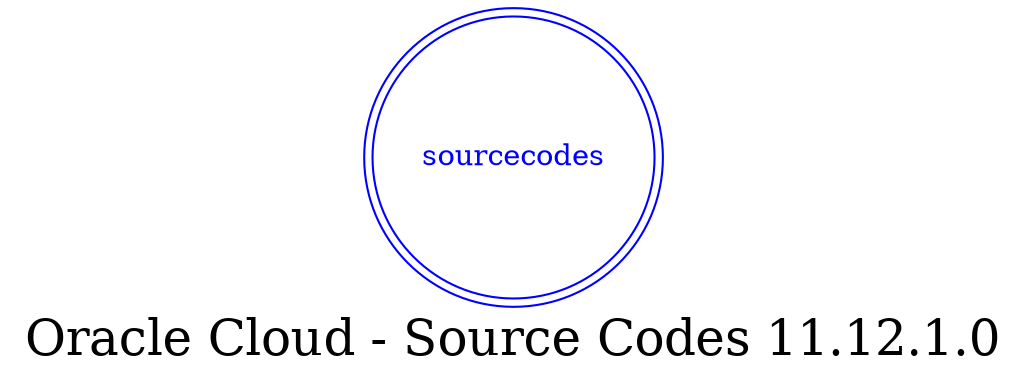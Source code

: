 digraph LexiconGraph {
graph[label="Oracle Cloud - Source Codes 11.12.1.0", fontsize=24]
splines=true
"sourcecodes" [color=blue, fontcolor=blue, shape=doublecircle]
}
